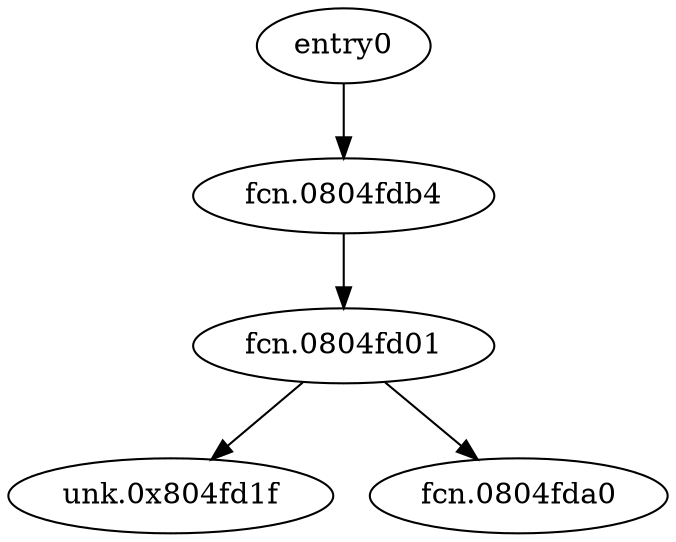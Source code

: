 digraph code {
  "0x0804f160" [label="entry0"];
  "0x0804f160" -> "0x0804fdb4";
  "0x0804fdb4" [label="fcn.0804fdb4"];
  "0x0804fdb4" [label="fcn.0804fdb4"];
  "0x0804fdb4" -> "0x0804fd01";
  "0x0804fd01" [label="fcn.0804fd01"];
  "0x0804fd01" [label="fcn.0804fd01"];
  "0x0804fd01" -> "0x0804fd1f";
  "0x0804fd1f" [label="unk.0x804fd1f"];
  "0x0804fd01" -> "0x0804fda0";
  "0x0804fda0" [label="fcn.0804fda0"];
}